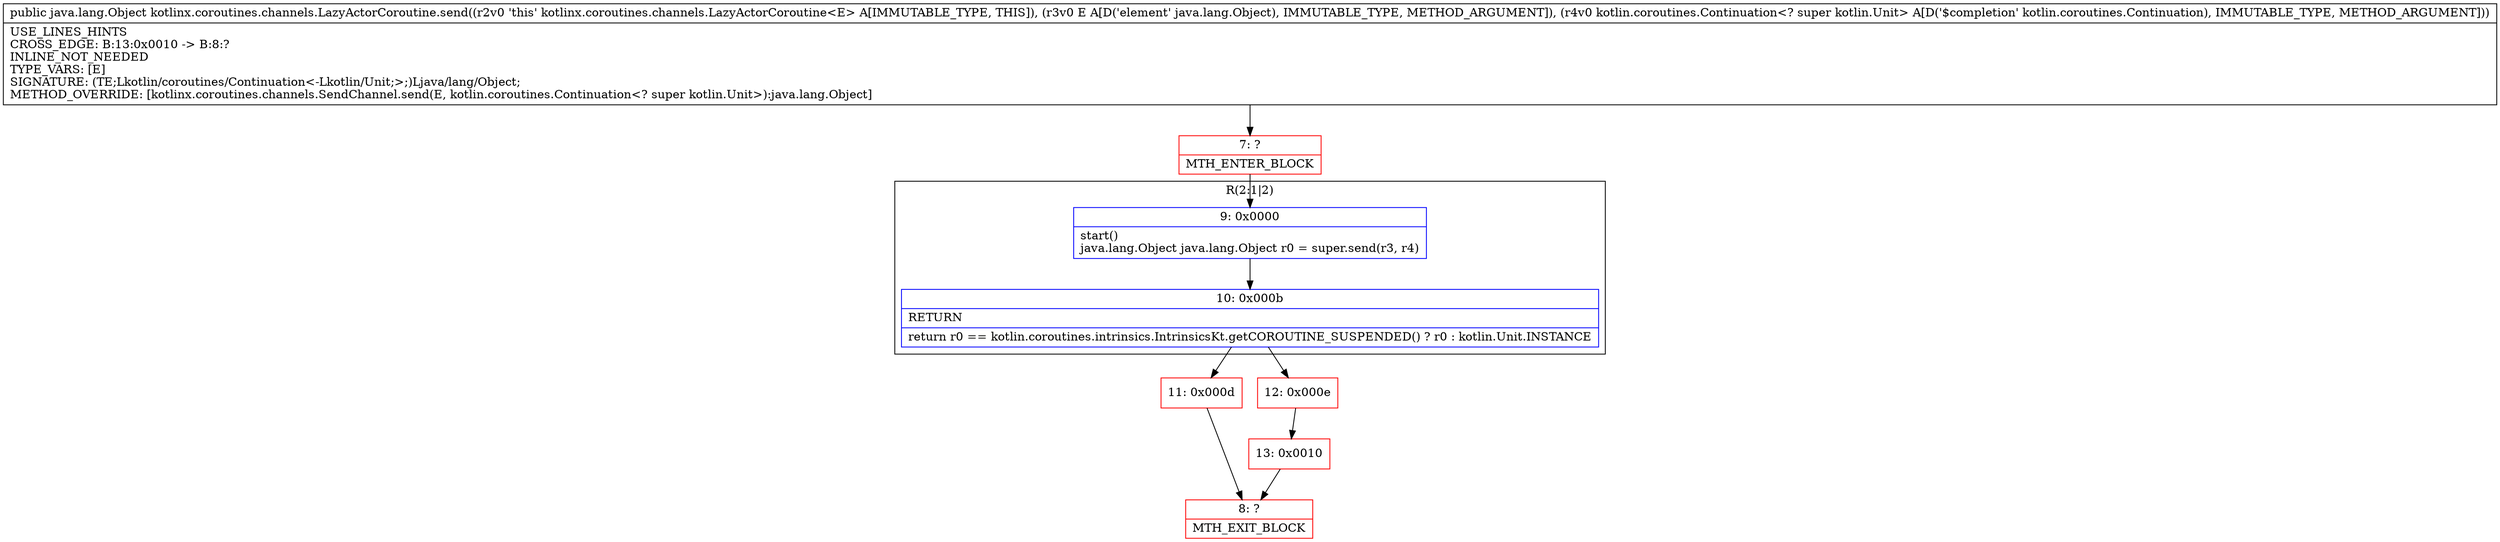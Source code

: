 digraph "CFG forkotlinx.coroutines.channels.LazyActorCoroutine.send(Ljava\/lang\/Object;Lkotlin\/coroutines\/Continuation;)Ljava\/lang\/Object;" {
subgraph cluster_Region_305340176 {
label = "R(2:1|2)";
node [shape=record,color=blue];
Node_9 [shape=record,label="{9\:\ 0x0000|start()\ljava.lang.Object java.lang.Object r0 = super.send(r3, r4)\l}"];
Node_10 [shape=record,label="{10\:\ 0x000b|RETURN\l|return r0 == kotlin.coroutines.intrinsics.IntrinsicsKt.getCOROUTINE_SUSPENDED() ? r0 : kotlin.Unit.INSTANCE\l}"];
}
Node_7 [shape=record,color=red,label="{7\:\ ?|MTH_ENTER_BLOCK\l}"];
Node_11 [shape=record,color=red,label="{11\:\ 0x000d}"];
Node_8 [shape=record,color=red,label="{8\:\ ?|MTH_EXIT_BLOCK\l}"];
Node_12 [shape=record,color=red,label="{12\:\ 0x000e}"];
Node_13 [shape=record,color=red,label="{13\:\ 0x0010}"];
MethodNode[shape=record,label="{public java.lang.Object kotlinx.coroutines.channels.LazyActorCoroutine.send((r2v0 'this' kotlinx.coroutines.channels.LazyActorCoroutine\<E\> A[IMMUTABLE_TYPE, THIS]), (r3v0 E A[D('element' java.lang.Object), IMMUTABLE_TYPE, METHOD_ARGUMENT]), (r4v0 kotlin.coroutines.Continuation\<? super kotlin.Unit\> A[D('$completion' kotlin.coroutines.Continuation), IMMUTABLE_TYPE, METHOD_ARGUMENT]))  | USE_LINES_HINTS\lCROSS_EDGE: B:13:0x0010 \-\> B:8:?\lINLINE_NOT_NEEDED\lTYPE_VARS: [E]\lSIGNATURE: (TE;Lkotlin\/coroutines\/Continuation\<\-Lkotlin\/Unit;\>;)Ljava\/lang\/Object;\lMETHOD_OVERRIDE: [kotlinx.coroutines.channels.SendChannel.send(E, kotlin.coroutines.Continuation\<? super kotlin.Unit\>):java.lang.Object]\l}"];
MethodNode -> Node_7;Node_9 -> Node_10;
Node_10 -> Node_11;
Node_10 -> Node_12;
Node_7 -> Node_9;
Node_11 -> Node_8;
Node_12 -> Node_13;
Node_13 -> Node_8;
}

